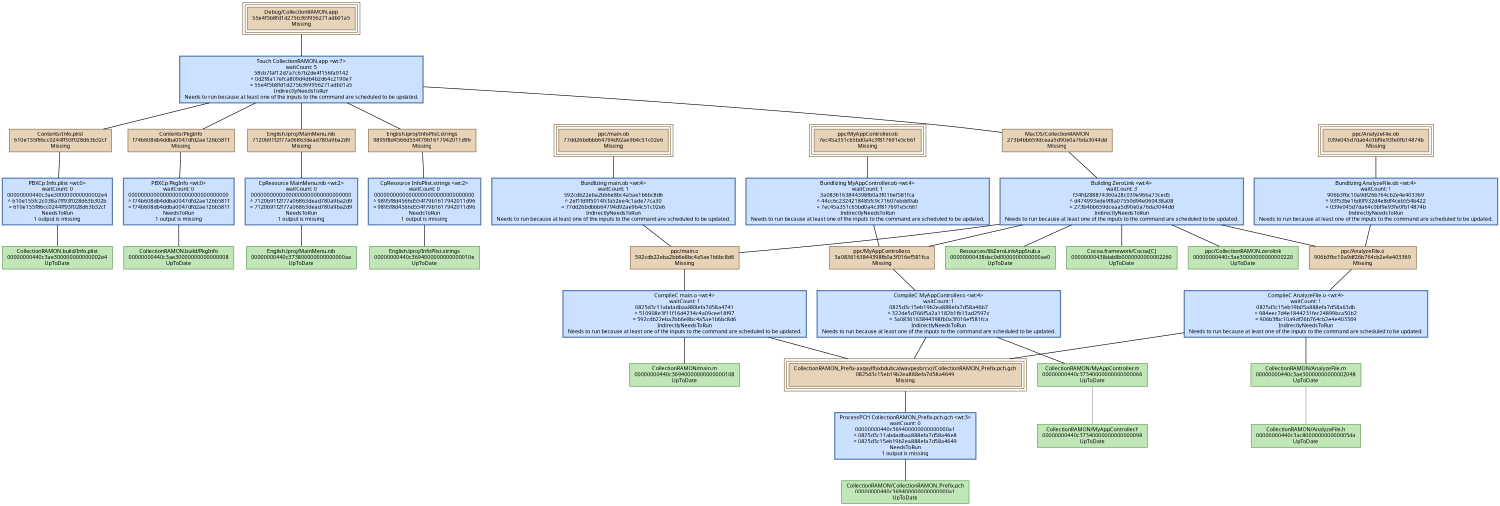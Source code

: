 digraph CollectionRAMON {
   size = "10.000000,8.500000";
   concentrate = false;

   node [ shape = box, style = filled, color = "0.3 0.5 0.6", fillcolor = "0.3 0.2 0.9", fontname = "Monaco", fontsize = "9" ];
   n00001 [ label = "Debug/CollectionRAMON.app\n55e4f5b8fd1d275b369956271adb01a5\nMissing", color = "0.1 0.5 0.5", fillcolor = "0.1 0.2 0.9", peripheries = 3 ];
   n00002 [ label = "Contents/Info.plist\n610e155f86cc0244ff93f028d63b32cf\nMissing", color = "0.1 0.5 0.5", fillcolor = "0.1 0.2 0.9" ];
   n00003 [ label = "CollectionRAMON.build/Info.plist\n00000000440c3ae300000000000002e4\nUpToDate" ];
   n00004 [ label = "Contents/PkgInfo\nf74b608db4ddba0047dfd2ae126b581f\nMissing", color = "0.1 0.5 0.5", fillcolor = "0.1 0.2 0.9" ];
   n00005 [ label = "CollectionRAMON.build/PkgInfo\n00000000440c3ae30000000000000008\nUpToDate" ];
   n00006 [ label = "English.lproj/MainMenu.nib\n7120b91f2f77a06863dead780a9ba2d9\nMissing", color = "0.1 0.5 0.5", fillcolor = "0.1 0.2 0.9" ];
   n00007 [ label = "English.lproj/MainMenu.nib\n00000000440c373800000000000000aa\nUpToDate" ];
   n00008 [ label = "English.lproj/InfoPlist.strings\n9895f8d4566d554f79b1617942011d96\nMissing", color = "0.1 0.5 0.5", fillcolor = "0.1 0.2 0.9" ];
   n00009 [ label = "English.lproj/InfoPlist.strings\n00000000440c3694000000000000010e\nUpToDate" ];
   n00010 [ label = "ppc/main.o\n592cdb22eba2bb6e8bc4a5ae1b6bc8d6\nMissing", color = "0.1 0.5 0.5", fillcolor = "0.1 0.2 0.9" ];
   n00011 [ label = "CollectionRAMON/CollectionRAMON_Prefix.pch\n00000000440c369400000000000000a1\nUpToDate" ];
   n00012 [ label = "CollectionRAMON_Prefix-axqvylflyxbdubcalwavpesbrcvz/CollectionRAMON_Prefix.pch.gch\n0825d3c15eb19b2ea888efa7d58a4649\nMissing", color = "0.1 0.5 0.5", fillcolor = "0.1 0.2 0.9", peripheries = 3 ];
   n00013 [ label = "CollectionRAMON/main.m\n00000000440c36940000000000000108\nUpToDate" ];
   n00014 [ label = "ppc/MyAppController.o\n3a0836163844398fb0a3f016ef581fca\nMissing", color = "0.1 0.5 0.5", fillcolor = "0.1 0.2 0.9" ];
   n00015 [ label = "CollectionRAMON/MyAppController.m\n00000000440c37340000000000000066\nUpToDate" ];
   n00016 [ label = "ppc/AnalyzeFile.o\n906b3fbc10a9df26b764cb2e4e403369\nMissing", color = "0.1 0.5 0.5", fillcolor = "0.1 0.2 0.9" ];
   n00017 [ label = "CollectionRAMON/AnalyzeFile.m\n00000000440c3ae30000000000002048\nUpToDate" ];
   n00018 [ label = "MacOS/CollectionRAMON\n273b4bb659dceaa5d90e0a76da3044dd\nMissing", color = "0.1 0.5 0.5", fillcolor = "0.1 0.2 0.9" ];
   n00019 [ label = "ppc/main.ob\n77dd26bdbbb64794d92ae9b4c51c02e6\nMissing", color = "0.1 0.5 0.5", fillcolor = "0.1 0.2 0.9", peripheries = 3 ];
   n00020 [ label = "ppc/MyAppController.ob\n7ec45a351c65bd0a4c3f817691e5c661\nMissing", color = "0.1 0.5 0.5", fillcolor = "0.1 0.2 0.9", peripheries = 3 ];
   n00021 [ label = "ppc/AnalyzeFile.ob\n039e045d7da64c0bf9e93fe0fb14874b\nMissing", color = "0.1 0.5 0.5", fillcolor = "0.1 0.2 0.9", peripheries = 3 ];
   n00022 [ label = "Resources/libZeroLinkAppStub.a\n00000000438dac0d0000000000000ae0\nUpToDate" ];
   n00023 [ label = "Cocoa.framework/Cocoa[C]\n00000000438dab8b0000000000002260\nUpToDate" ];
   n00024 [ label = "ppc/CollectionRAMON.zerolink\n00000000440c3ae30000000000000220\nUpToDate" ];
   n00025 [ label = "CollectionRAMON/MyAppController.h\n00000000440c37340000000000000098\nUpToDate" ];
   n00026 [ label = "CollectionRAMON/AnalyzeFile.h\n00000000440c3ac800000000000005da\nUpToDate" ];

   node [ shape = box, style = "filled,bold", color = "0.7 0.5 0.7", fillcolor = "0.7 0.2 1.0", fontname = "Monaco", fontsize = "9" ];
   c00001 [ label = "PBXCp Info.plist <wt:0>\nwaitCount: 0\n00000000440c3ae300000000000002e4\n^ 610e155fc2c038a7ff93f028d63b302b\n= 610e155f86cc0244ff93f028d63b32cf\nNeedsToRun\n1 output is missing", color = "0.6 0.5 0.7", fillcolor = "0.6 0.2 1.0" ];
   c00002 [ label = "PBXCp PkgInfo <wt:0>\nwaitCount: 0\n00000000000000000000000000000000\n^ f74b608db4ddba0047dfd2ae126b581f\n= f74b608db4ddba0047dfd2ae126b581f\nNeedsToRun\n1 output is missing", color = "0.6 0.5 0.7", fillcolor = "0.6 0.2 1.0" ];
   c00003 [ label = "CpResource MainMenu.nib <wt:2>\nwaitCount: 0\n00000000000000000000000000000000\n^ 7120b91f2f77a06863dead780a9ba2d9\n= 7120b91f2f77a06863dead780a9ba2d9\nNeedsToRun\n1 output is missing", color = "0.6 0.5 0.7", fillcolor = "0.6 0.2 1.0" ];
   c00004 [ label = "CpResource InfoPlist.strings <wt:2>\nwaitCount: 0\n00000000000000000000000000000000\n^ 9895f8d4566d554f79b1617942011d96\n= 9895f8d4566d554f79b1617942011d96\nNeedsToRun\n1 output is missing", color = "0.6 0.5 0.7", fillcolor = "0.6 0.2 1.0" ];
   c00005 [ label = "CompileC main.o <wt:4>\nwaitCount: 1\n0825d3c11abdadbaa888efa7d58a4741\n^ 510908e3f11f16d4234c4a09cee18f97\n= 592cdb22eba2bb6e8bc4a5ae1b6bc8d6\nIndirectlyNeedsToRun\nNeeds to run because at least one of the inputs to the command are scheduled to be updated.", color = "0.6 0.5 0.7", fillcolor = "0.6 0.2 1.0" ];
   c00006 [ label = "ProcessPCH CollectionRAMON_Prefix.pch.gch <wt:3>\nwaitCount: 0\n00000000440c369400000000000000a1\n^ 0825d3c11abdadbaa888efa7d58a46e8\n= 0825d3c15eb19b2ea888efa7d58a4649\nNeedsToRun\n1 output is missing", color = "0.6 0.5 0.7", fillcolor = "0.6 0.2 1.0" ];
   c00007 [ label = "CompileC MyAppController.o <wt:4>\nwaitCount: 1\n0825d3c15eb19b2ea888efa7d58a46b7\n^ 322de5d766f5a2a1182b1fb13ad2597d\n= 3a0836163844398fb0a3f016ef581fca\nIndirectlyNeedsToRun\nNeeds to run because at least one of the inputs to the command are scheduled to be updated.", color = "0.6 0.5 0.7", fillcolor = "0.6 0.2 1.0" ];
   c00008 [ label = "CompileC AnalyzeFile.o <wt:4>\nwaitCount: 1\n0825d3c15eb19b05a888efa7d58a63db\n^ 984eec7d4e1844231fec24899bca50b2\n= 906b3fbc10a9df26b764cb2e4e403369\nIndirectlyNeedsToRun\nNeeds to run because at least one of the inputs to the command are scheduled to be updated.", color = "0.6 0.5 0.7", fillcolor = "0.6 0.2 1.0" ];
   c00009 [ label = "Bundlizing main.ob <wt:4>\nwaitCount: 1\n592cdb22eba2bb6e8bc4a5ae1b6bc8d6\n^ 2ef1fd9f5014fcfa52ee4c1ade77ca30\n= 77dd26bdbbb64794d92ae9b4c51c02e6\nIndirectlyNeedsToRun\nNeeds to run because at least one of the inputs to the command are scheduled to be updated.", color = "0.6 0.5 0.7", fillcolor = "0.6 0.2 1.0" ];
   c00010 [ label = "Bundlizing MyAppController.ob <wt:4>\nwaitCount: 1\n3a0836163844398fb0a3f016ef581fca\n^ 44cc6c2324218485fc9c71607ebdd9ab\n= 7ec45a351c65bd0a4c3f817691e5c661\nIndirectlyNeedsToRun\nNeeds to run because at least one of the inputs to the command are scheduled to be updated.", color = "0.6 0.5 0.7", fillcolor = "0.6 0.2 1.0" ];
   c00011 [ label = "Bundlizing AnalyzeFile.ob <wt:4>\nwaitCount: 1\n906b3fbc10a9df26b764cb2e4e403369\n^ 93f53be16d0f932d4e8df4ceb554b422\n= 039e045d7da64c0bf9e93fe0fb14874b\nIndirectlyNeedsToRun\nNeeds to run because at least one of the inputs to the command are scheduled to be updated.", color = "0.6 0.5 0.7", fillcolor = "0.6 0.2 1.0" ];
   c00012 [ label = "Building ZeroLink <wt:4>\nwaitCount: 3\nf34fd288874360a28c039e96ba73ced5\n^ d474993ede9f8a07550d94e060438a08\n= 273b4bb659dceaa5d90e0a76da3044dd\nIndirectlyNeedsToRun\nNeeds to run because at least one of the inputs to the command are scheduled to be updated.", color = "0.6 0.5 0.7", fillcolor = "0.6 0.2 1.0" ];
   c00013 [ label = "Touch CollectionRAMON.app <wt:7>\nwaitCount: 5\n58cb7faf12d7a7c67b2de4f156fa9142\n^ 0d2f8a17efca809d4db4b2d64c2190e7\n= 55e4f5b8fd1d275b369956271adb01a5\nIndirectlyNeedsToRun\nNeeds to run because at least one of the inputs to the command are scheduled to be updated.", color = "0.6 0.5 0.7", fillcolor = "0.6 0.2 1.0" ];

   edge [ style = solid, color = black, arrowhead = none, arrowtail = normal ];
   n00001 -> { c00013 };
   n00002 -> { c00001 };
   n00004 -> { c00002 };
   n00006 -> { c00003 };
   n00008 -> { c00004 };
   n00010 -> { c00005 };
   n00012 -> { c00006 };
   n00014 -> { c00007 };
   n00016 -> { c00008 };
   n00018 -> { c00012 };
   n00019 -> { c00009 };
   n00020 -> { c00010 };
   n00021 -> { c00011 };
   c00001 -> { n00003 };
   c00002 -> { n00005 n00005 };
   c00003 -> { n00007 n00007 };
   c00004 -> { n00009 n00009 };
   c00005 -> { n00012 n00013 };
   c00006 -> { n00011 };
   c00007 -> { n00012 n00015 };
   c00008 -> { n00012 n00017 };
   c00009 -> { n00010 };
   c00010 -> { n00014 };
   c00011 -> { n00016 };
   c00012 -> { n00010 n00014 n00016 n00022 n00023 n00024 };
   c00013 -> { n00002 n00004 n00006 n00008 n00018 };

   edge [ style = solid, color = gray60, arrowhead = none, arrowtail = normal ];
   n00015 -> { n00025 };
   n00017 -> { n00026 };
}
